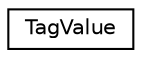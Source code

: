 digraph "Graphical Class Hierarchy"
{
 // LATEX_PDF_SIZE
  edge [fontname="Helvetica",fontsize="10",labelfontname="Helvetica",labelfontsize="10"];
  node [fontname="Helvetica",fontsize="10",shape=record];
  rankdir="LR";
  Node0 [label="TagValue",height=0.2,width=0.4,color="black", fillcolor="white", style="filled",URL="$class_tag_value.html",tooltip=" "];
}
